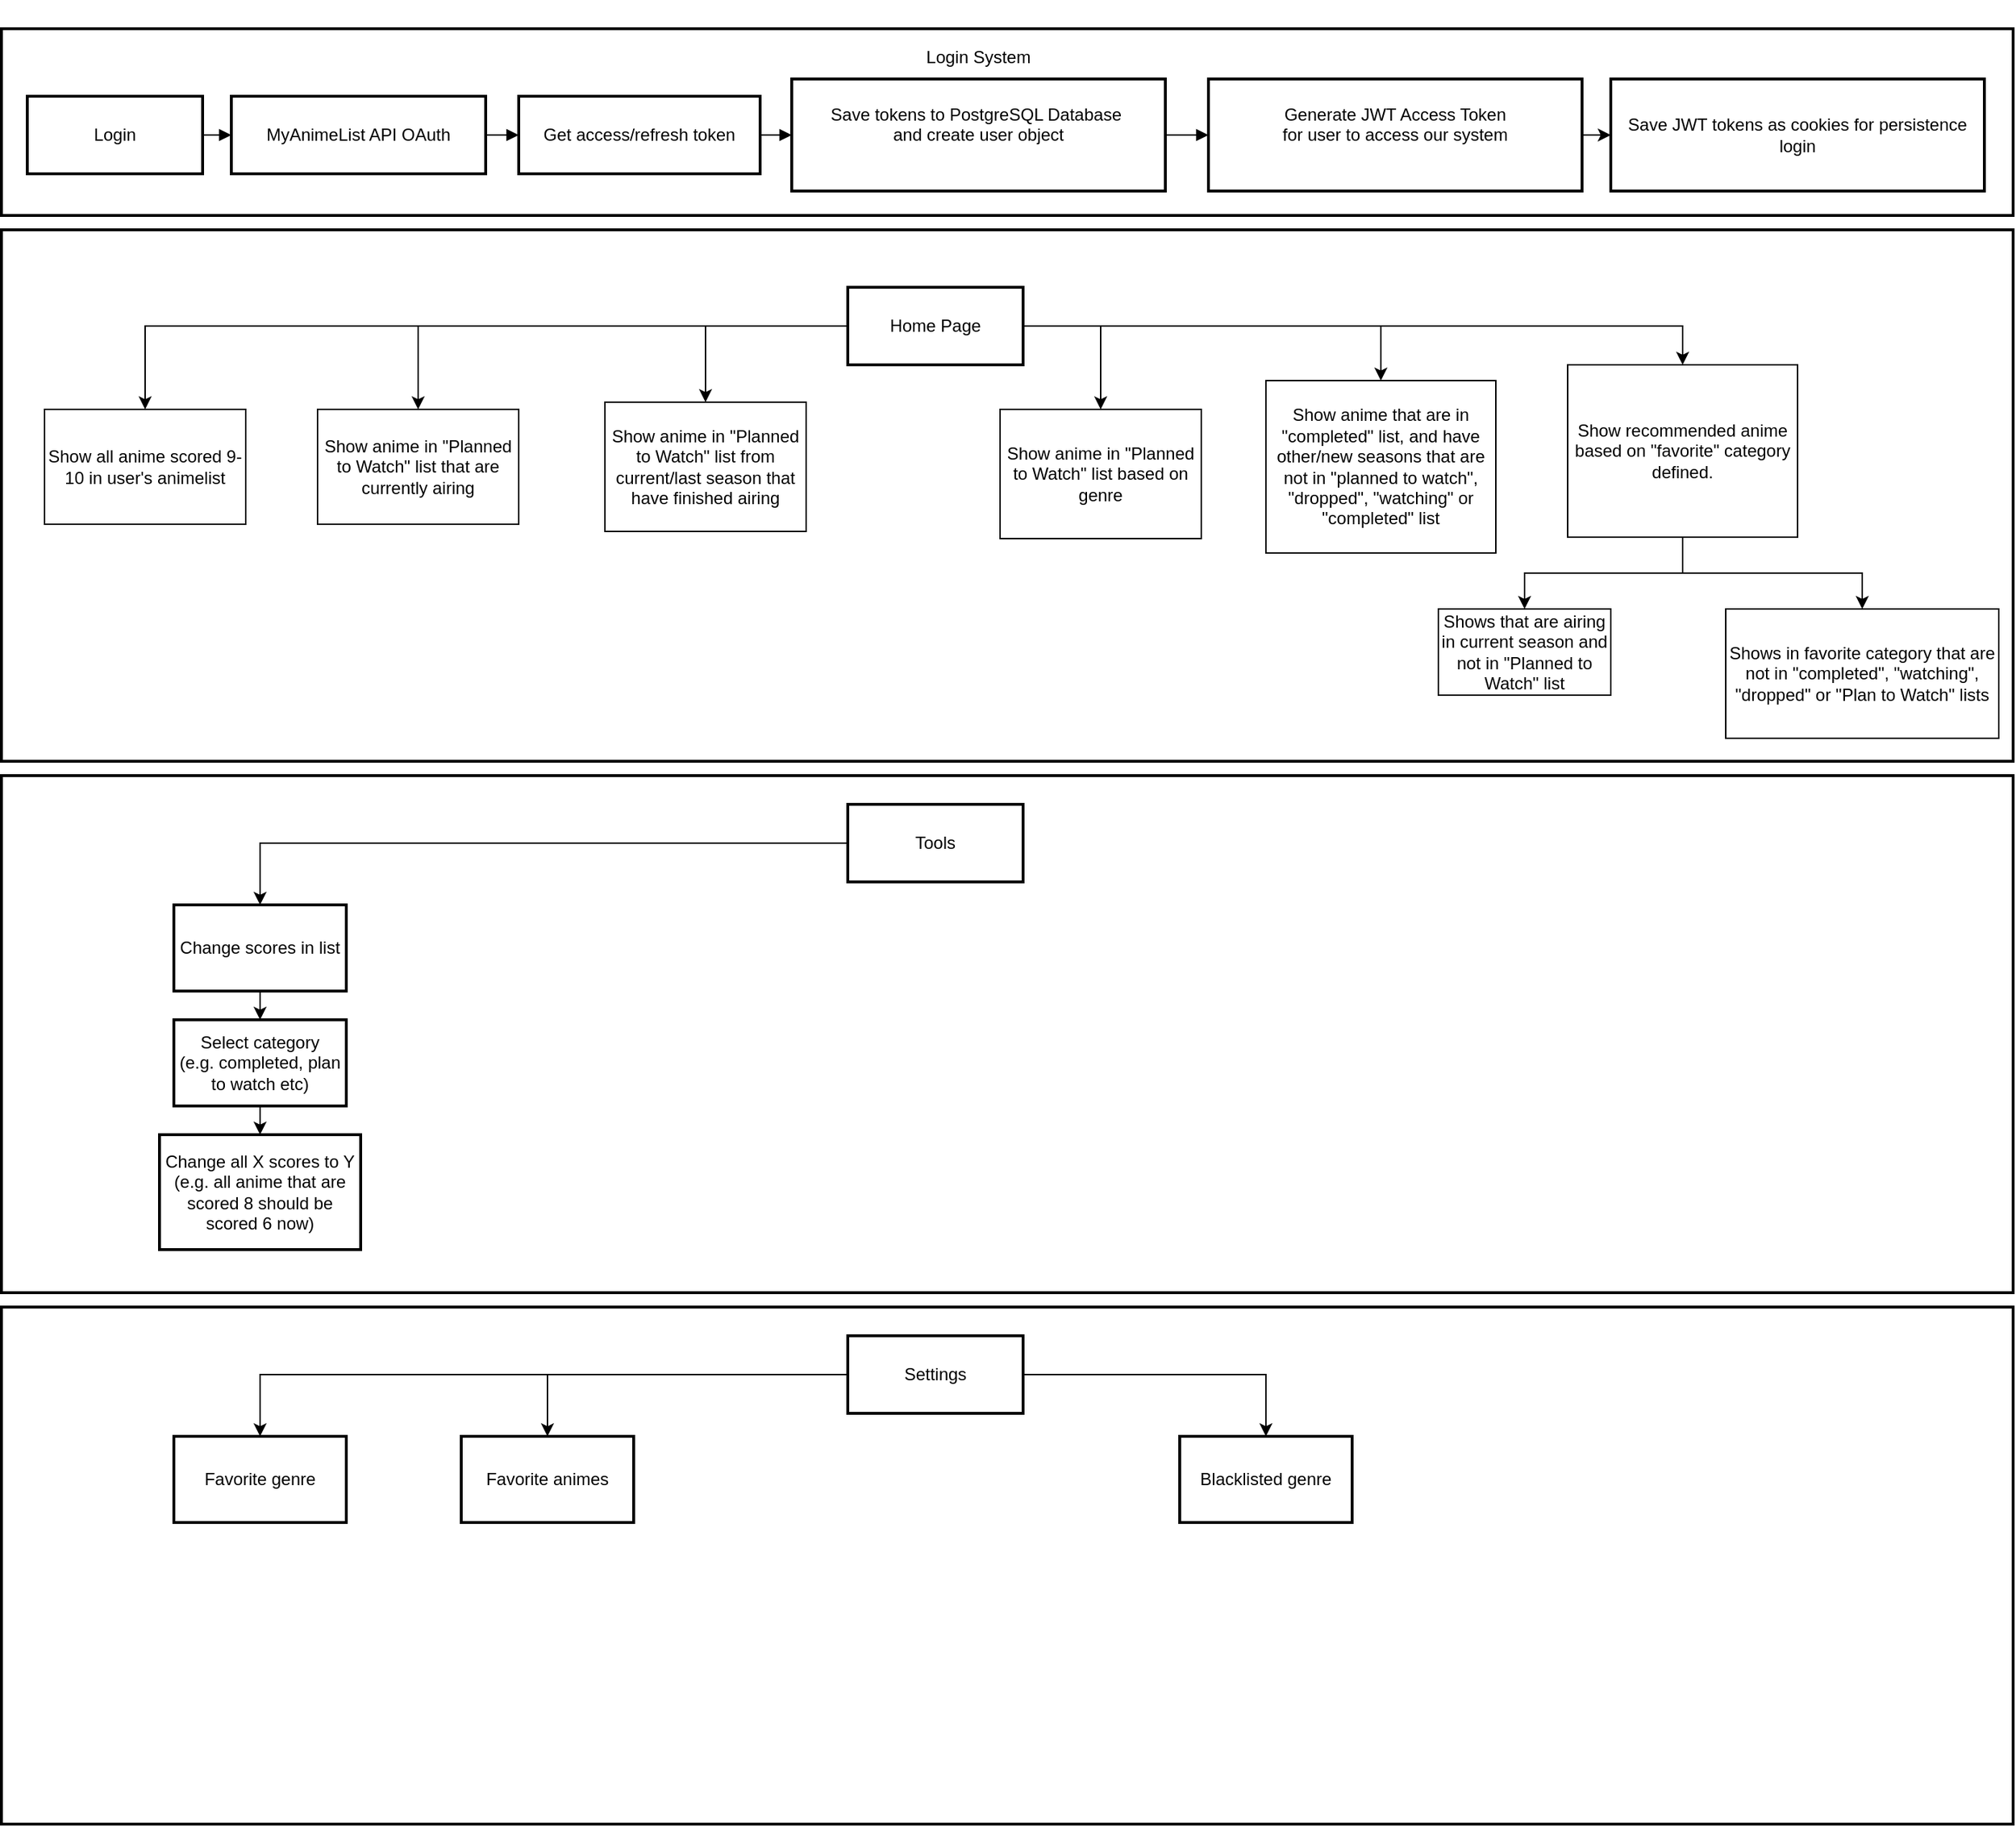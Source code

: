 <mxfile version="26.0.5">
  <diagram name="Page-1" id="UNxTIzpOMY2JaLL9Gnkj">
    <mxGraphModel dx="1615" dy="858" grid="1" gridSize="10" guides="1" tooltips="1" connect="1" arrows="1" fold="1" page="1" pageScale="1" pageWidth="850" pageHeight="1100" math="0" shadow="0">
      <root>
        <mxCell id="0" />
        <mxCell id="1" parent="0" />
        <mxCell id="2" value="Backend" style="whiteSpace=wrap;strokeWidth=2;" parent="1" vertex="1">
          <mxGeometry x="410" y="100" width="1400" height="130" as="geometry" />
        </mxCell>
        <mxCell id="6" value="Login" style="whiteSpace=wrap;strokeWidth=2;" parent="1" vertex="1">
          <mxGeometry x="428" y="147" width="122" height="54" as="geometry" />
        </mxCell>
        <mxCell id="7" value="MyAnimeList API OAuth" style="whiteSpace=wrap;strokeWidth=2;" parent="1" vertex="1">
          <mxGeometry x="570" y="147" width="177" height="54" as="geometry" />
        </mxCell>
        <mxCell id="8" value="Get access/refresh token" style="whiteSpace=wrap;strokeWidth=2;" parent="1" vertex="1">
          <mxGeometry x="770" y="147" width="168" height="54" as="geometry" />
        </mxCell>
        <mxCell id="11" value="Save tokens to PostgreSQL Database &#xa;and create user object&#xa;" style="whiteSpace=wrap;strokeWidth=2;" parent="1" vertex="1">
          <mxGeometry x="960" y="135" width="260" height="78" as="geometry" />
        </mxCell>
        <mxCell id="87IMJ_oUNPjuRIVauD1v-23" value="" style="edgeStyle=orthogonalEdgeStyle;rounded=0;orthogonalLoop=1;jettySize=auto;html=1;" edge="1" parent="1" source="13" target="87IMJ_oUNPjuRIVauD1v-22">
          <mxGeometry relative="1" as="geometry" />
        </mxCell>
        <mxCell id="13" value="Generate JWT Access Token&#xa;for user to access our system&#xa;" style="whiteSpace=wrap;strokeWidth=2;" parent="1" vertex="1">
          <mxGeometry x="1250" y="135" width="260" height="78" as="geometry" />
        </mxCell>
        <mxCell id="16" value="" style="curved=1;startArrow=none;endArrow=block;exitX=1;exitY=0.5;entryX=0;entryY=0.5;" parent="1" source="6" target="7" edge="1">
          <mxGeometry relative="1" as="geometry">
            <Array as="points" />
          </mxGeometry>
        </mxCell>
        <mxCell id="17" value="" style="curved=1;startArrow=none;endArrow=block;exitX=1;exitY=0.5;entryX=0;entryY=0.5;" parent="1" source="7" target="8" edge="1">
          <mxGeometry relative="1" as="geometry">
            <Array as="points" />
          </mxGeometry>
        </mxCell>
        <mxCell id="20" value="" style="curved=1;startArrow=none;endArrow=block;exitX=1;exitY=0.5;entryX=0;entryY=0.5;exitDx=0;exitDy=0;" parent="1" source="8" target="11" edge="1">
          <mxGeometry relative="1" as="geometry">
            <Array as="points" />
            <mxPoint x="1200" y="122" as="sourcePoint" />
          </mxGeometry>
        </mxCell>
        <mxCell id="22" value="" style="curved=1;startArrow=none;endArrow=block;exitX=1;exitY=0.5;entryX=0;entryY=0.5;exitDx=0;exitDy=0;" parent="1" source="11" target="13" edge="1">
          <mxGeometry relative="1" as="geometry">
            <Array as="points" />
            <mxPoint x="1405" y="174" as="sourcePoint" />
          </mxGeometry>
        </mxCell>
        <mxCell id="87IMJ_oUNPjuRIVauD1v-22" value="Save JWT tokens as cookies for persistence login " style="whiteSpace=wrap;strokeWidth=2;" vertex="1" parent="1">
          <mxGeometry x="1530" y="135" width="260" height="78" as="geometry" />
        </mxCell>
        <mxCell id="87IMJ_oUNPjuRIVauD1v-24" value="Login System" style="text;html=1;align=center;verticalAlign=middle;whiteSpace=wrap;rounded=0;" vertex="1" parent="1">
          <mxGeometry x="970" y="80" width="240" height="80" as="geometry" />
        </mxCell>
        <mxCell id="87IMJ_oUNPjuRIVauD1v-25" value="" style="whiteSpace=wrap;strokeWidth=2;" vertex="1" parent="1">
          <mxGeometry x="410" y="240" width="1400" height="370" as="geometry" />
        </mxCell>
        <mxCell id="87IMJ_oUNPjuRIVauD1v-39" style="edgeStyle=orthogonalEdgeStyle;rounded=0;orthogonalLoop=1;jettySize=auto;html=1;entryX=0.5;entryY=0;entryDx=0;entryDy=0;" edge="1" parent="1" source="87IMJ_oUNPjuRIVauD1v-26" target="87IMJ_oUNPjuRIVauD1v-27">
          <mxGeometry relative="1" as="geometry" />
        </mxCell>
        <mxCell id="87IMJ_oUNPjuRIVauD1v-40" style="edgeStyle=orthogonalEdgeStyle;rounded=0;orthogonalLoop=1;jettySize=auto;html=1;entryX=0.5;entryY=0;entryDx=0;entryDy=0;" edge="1" parent="1" source="87IMJ_oUNPjuRIVauD1v-26" target="87IMJ_oUNPjuRIVauD1v-28">
          <mxGeometry relative="1" as="geometry" />
        </mxCell>
        <mxCell id="87IMJ_oUNPjuRIVauD1v-41" style="edgeStyle=orthogonalEdgeStyle;rounded=0;orthogonalLoop=1;jettySize=auto;html=1;exitX=0;exitY=0.5;exitDx=0;exitDy=0;" edge="1" parent="1" source="87IMJ_oUNPjuRIVauD1v-26" target="87IMJ_oUNPjuRIVauD1v-29">
          <mxGeometry relative="1" as="geometry" />
        </mxCell>
        <mxCell id="87IMJ_oUNPjuRIVauD1v-42" style="edgeStyle=orthogonalEdgeStyle;rounded=0;orthogonalLoop=1;jettySize=auto;html=1;exitX=1;exitY=0.5;exitDx=0;exitDy=0;entryX=0.5;entryY=0;entryDx=0;entryDy=0;" edge="1" parent="1" source="87IMJ_oUNPjuRIVauD1v-26" target="87IMJ_oUNPjuRIVauD1v-30">
          <mxGeometry relative="1" as="geometry" />
        </mxCell>
        <mxCell id="87IMJ_oUNPjuRIVauD1v-43" style="edgeStyle=orthogonalEdgeStyle;rounded=0;orthogonalLoop=1;jettySize=auto;html=1;exitX=1;exitY=0.5;exitDx=0;exitDy=0;entryX=0.5;entryY=0;entryDx=0;entryDy=0;" edge="1" parent="1" source="87IMJ_oUNPjuRIVauD1v-26" target="87IMJ_oUNPjuRIVauD1v-31">
          <mxGeometry relative="1" as="geometry" />
        </mxCell>
        <mxCell id="87IMJ_oUNPjuRIVauD1v-44" style="edgeStyle=orthogonalEdgeStyle;rounded=0;orthogonalLoop=1;jettySize=auto;html=1;exitX=1;exitY=0.5;exitDx=0;exitDy=0;entryX=0.5;entryY=0;entryDx=0;entryDy=0;" edge="1" parent="1" source="87IMJ_oUNPjuRIVauD1v-26" target="87IMJ_oUNPjuRIVauD1v-32">
          <mxGeometry relative="1" as="geometry" />
        </mxCell>
        <mxCell id="87IMJ_oUNPjuRIVauD1v-26" value="Home Page" style="whiteSpace=wrap;strokeWidth=2;" vertex="1" parent="1">
          <mxGeometry x="999" y="280" width="122" height="54" as="geometry" />
        </mxCell>
        <mxCell id="87IMJ_oUNPjuRIVauD1v-27" value="Show all anime scored 9-10 in user&#39;s animelist" style="rounded=0;whiteSpace=wrap;html=1;" vertex="1" parent="1">
          <mxGeometry x="440" y="365" width="140" height="80" as="geometry" />
        </mxCell>
        <mxCell id="87IMJ_oUNPjuRIVauD1v-28" value="Show anime in &quot;Planned to Watch&quot; list that are currently airing" style="rounded=0;whiteSpace=wrap;html=1;" vertex="1" parent="1">
          <mxGeometry x="630" y="365" width="140" height="80" as="geometry" />
        </mxCell>
        <mxCell id="87IMJ_oUNPjuRIVauD1v-29" value="Show anime in &quot;Planned to Watch&quot; list from current/last season that have finished airing" style="rounded=0;whiteSpace=wrap;html=1;" vertex="1" parent="1">
          <mxGeometry x="830" y="360" width="140" height="90" as="geometry" />
        </mxCell>
        <mxCell id="87IMJ_oUNPjuRIVauD1v-30" value="Show anime in &quot;Planned to Watch&quot; list based on genre" style="rounded=0;whiteSpace=wrap;html=1;" vertex="1" parent="1">
          <mxGeometry x="1105" y="365" width="140" height="90" as="geometry" />
        </mxCell>
        <mxCell id="87IMJ_oUNPjuRIVauD1v-31" value="Show anime that are in &quot;completed&quot; list, and have other/new seasons that are not in &quot;planned to watch&quot;, &quot;dropped&quot;, &quot;watching&quot; or &quot;completed&quot; list" style="rounded=0;whiteSpace=wrap;html=1;" vertex="1" parent="1">
          <mxGeometry x="1290" y="345" width="160" height="120" as="geometry" />
        </mxCell>
        <mxCell id="87IMJ_oUNPjuRIVauD1v-34" value="" style="edgeStyle=orthogonalEdgeStyle;rounded=0;orthogonalLoop=1;jettySize=auto;html=1;" edge="1" parent="1" source="87IMJ_oUNPjuRIVauD1v-32" target="87IMJ_oUNPjuRIVauD1v-33">
          <mxGeometry relative="1" as="geometry" />
        </mxCell>
        <mxCell id="87IMJ_oUNPjuRIVauD1v-36" value="" style="edgeStyle=orthogonalEdgeStyle;rounded=0;orthogonalLoop=1;jettySize=auto;html=1;" edge="1" parent="1" source="87IMJ_oUNPjuRIVauD1v-32" target="87IMJ_oUNPjuRIVauD1v-35">
          <mxGeometry relative="1" as="geometry" />
        </mxCell>
        <mxCell id="87IMJ_oUNPjuRIVauD1v-32" value="Show recommended anime based on &quot;favorite&quot; category defined." style="rounded=0;whiteSpace=wrap;html=1;" vertex="1" parent="1">
          <mxGeometry x="1500" y="334" width="160" height="120" as="geometry" />
        </mxCell>
        <mxCell id="87IMJ_oUNPjuRIVauD1v-33" value="Shows that are airing in current season and not in &quot;Planned to Watch&quot; list" style="whiteSpace=wrap;html=1;rounded=0;" vertex="1" parent="1">
          <mxGeometry x="1410" y="504" width="120" height="60" as="geometry" />
        </mxCell>
        <mxCell id="87IMJ_oUNPjuRIVauD1v-35" value="Shows in favorite category that are not in &quot;completed&quot;, &quot;watching&quot;, &quot;dropped&quot; or &quot;Plan to Watch&quot; lists" style="whiteSpace=wrap;html=1;rounded=0;" vertex="1" parent="1">
          <mxGeometry x="1610" y="504" width="190" height="90" as="geometry" />
        </mxCell>
        <mxCell id="87IMJ_oUNPjuRIVauD1v-45" value="" style="whiteSpace=wrap;strokeWidth=2;" vertex="1" parent="1">
          <mxGeometry x="410" y="620" width="1400" height="360" as="geometry" />
        </mxCell>
        <mxCell id="87IMJ_oUNPjuRIVauD1v-49" value="" style="edgeStyle=orthogonalEdgeStyle;rounded=0;orthogonalLoop=1;jettySize=auto;html=1;" edge="1" parent="1" source="87IMJ_oUNPjuRIVauD1v-46" target="87IMJ_oUNPjuRIVauD1v-48">
          <mxGeometry relative="1" as="geometry" />
        </mxCell>
        <mxCell id="87IMJ_oUNPjuRIVauD1v-46" value="Tools" style="whiteSpace=wrap;strokeWidth=2;" vertex="1" parent="1">
          <mxGeometry x="999" y="640" width="122" height="54" as="geometry" />
        </mxCell>
        <mxCell id="87IMJ_oUNPjuRIVauD1v-51" value="" style="edgeStyle=orthogonalEdgeStyle;rounded=0;orthogonalLoop=1;jettySize=auto;html=1;" edge="1" parent="1" source="87IMJ_oUNPjuRIVauD1v-48" target="87IMJ_oUNPjuRIVauD1v-50">
          <mxGeometry relative="1" as="geometry" />
        </mxCell>
        <mxCell id="87IMJ_oUNPjuRIVauD1v-48" value="Change scores in list" style="whiteSpace=wrap;html=1;strokeWidth=2;" vertex="1" parent="1">
          <mxGeometry x="530" y="710" width="120" height="60" as="geometry" />
        </mxCell>
        <mxCell id="87IMJ_oUNPjuRIVauD1v-53" value="" style="edgeStyle=orthogonalEdgeStyle;rounded=0;orthogonalLoop=1;jettySize=auto;html=1;" edge="1" parent="1" source="87IMJ_oUNPjuRIVauD1v-50" target="87IMJ_oUNPjuRIVauD1v-52">
          <mxGeometry relative="1" as="geometry" />
        </mxCell>
        <mxCell id="87IMJ_oUNPjuRIVauD1v-50" value="&lt;div&gt;Select category &lt;br&gt;&lt;/div&gt;&lt;div&gt;(e.g. completed, plan to watch etc)&lt;br&gt;&lt;/div&gt;" style="whiteSpace=wrap;html=1;strokeWidth=2;" vertex="1" parent="1">
          <mxGeometry x="530" y="790" width="120" height="60" as="geometry" />
        </mxCell>
        <mxCell id="87IMJ_oUNPjuRIVauD1v-52" value="Change all X scores to Y (e.g. all anime that are scored 8 should be scored 6 now)" style="whiteSpace=wrap;html=1;strokeWidth=2;" vertex="1" parent="1">
          <mxGeometry x="520" y="870" width="140" height="80" as="geometry" />
        </mxCell>
        <mxCell id="87IMJ_oUNPjuRIVauD1v-62" value="" style="whiteSpace=wrap;strokeWidth=2;" vertex="1" parent="1">
          <mxGeometry x="410" y="990" width="1400" height="360" as="geometry" />
        </mxCell>
        <mxCell id="87IMJ_oUNPjuRIVauD1v-65" value="" style="edgeStyle=orthogonalEdgeStyle;rounded=0;orthogonalLoop=1;jettySize=auto;html=1;" edge="1" parent="1" source="87IMJ_oUNPjuRIVauD1v-63" target="87IMJ_oUNPjuRIVauD1v-64">
          <mxGeometry relative="1" as="geometry" />
        </mxCell>
        <mxCell id="87IMJ_oUNPjuRIVauD1v-67" value="" style="edgeStyle=orthogonalEdgeStyle;rounded=0;orthogonalLoop=1;jettySize=auto;html=1;" edge="1" parent="1" source="87IMJ_oUNPjuRIVauD1v-63" target="87IMJ_oUNPjuRIVauD1v-66">
          <mxGeometry relative="1" as="geometry" />
        </mxCell>
        <mxCell id="87IMJ_oUNPjuRIVauD1v-69" value="" style="edgeStyle=orthogonalEdgeStyle;rounded=0;orthogonalLoop=1;jettySize=auto;html=1;" edge="1" parent="1" source="87IMJ_oUNPjuRIVauD1v-63" target="87IMJ_oUNPjuRIVauD1v-68">
          <mxGeometry relative="1" as="geometry" />
        </mxCell>
        <mxCell id="87IMJ_oUNPjuRIVauD1v-63" value="Settings" style="whiteSpace=wrap;strokeWidth=2;" vertex="1" parent="1">
          <mxGeometry x="999" y="1010" width="122" height="54" as="geometry" />
        </mxCell>
        <mxCell id="87IMJ_oUNPjuRIVauD1v-64" value="Favorite genre" style="whiteSpace=wrap;html=1;strokeWidth=2;" vertex="1" parent="1">
          <mxGeometry x="530" y="1080" width="120" height="60" as="geometry" />
        </mxCell>
        <mxCell id="87IMJ_oUNPjuRIVauD1v-66" value="Favorite animes" style="whiteSpace=wrap;html=1;strokeWidth=2;" vertex="1" parent="1">
          <mxGeometry x="730" y="1080" width="120" height="60" as="geometry" />
        </mxCell>
        <mxCell id="87IMJ_oUNPjuRIVauD1v-68" value="Blacklisted genre" style="whiteSpace=wrap;html=1;strokeWidth=2;" vertex="1" parent="1">
          <mxGeometry x="1230" y="1080" width="120" height="60" as="geometry" />
        </mxCell>
      </root>
    </mxGraphModel>
  </diagram>
</mxfile>
